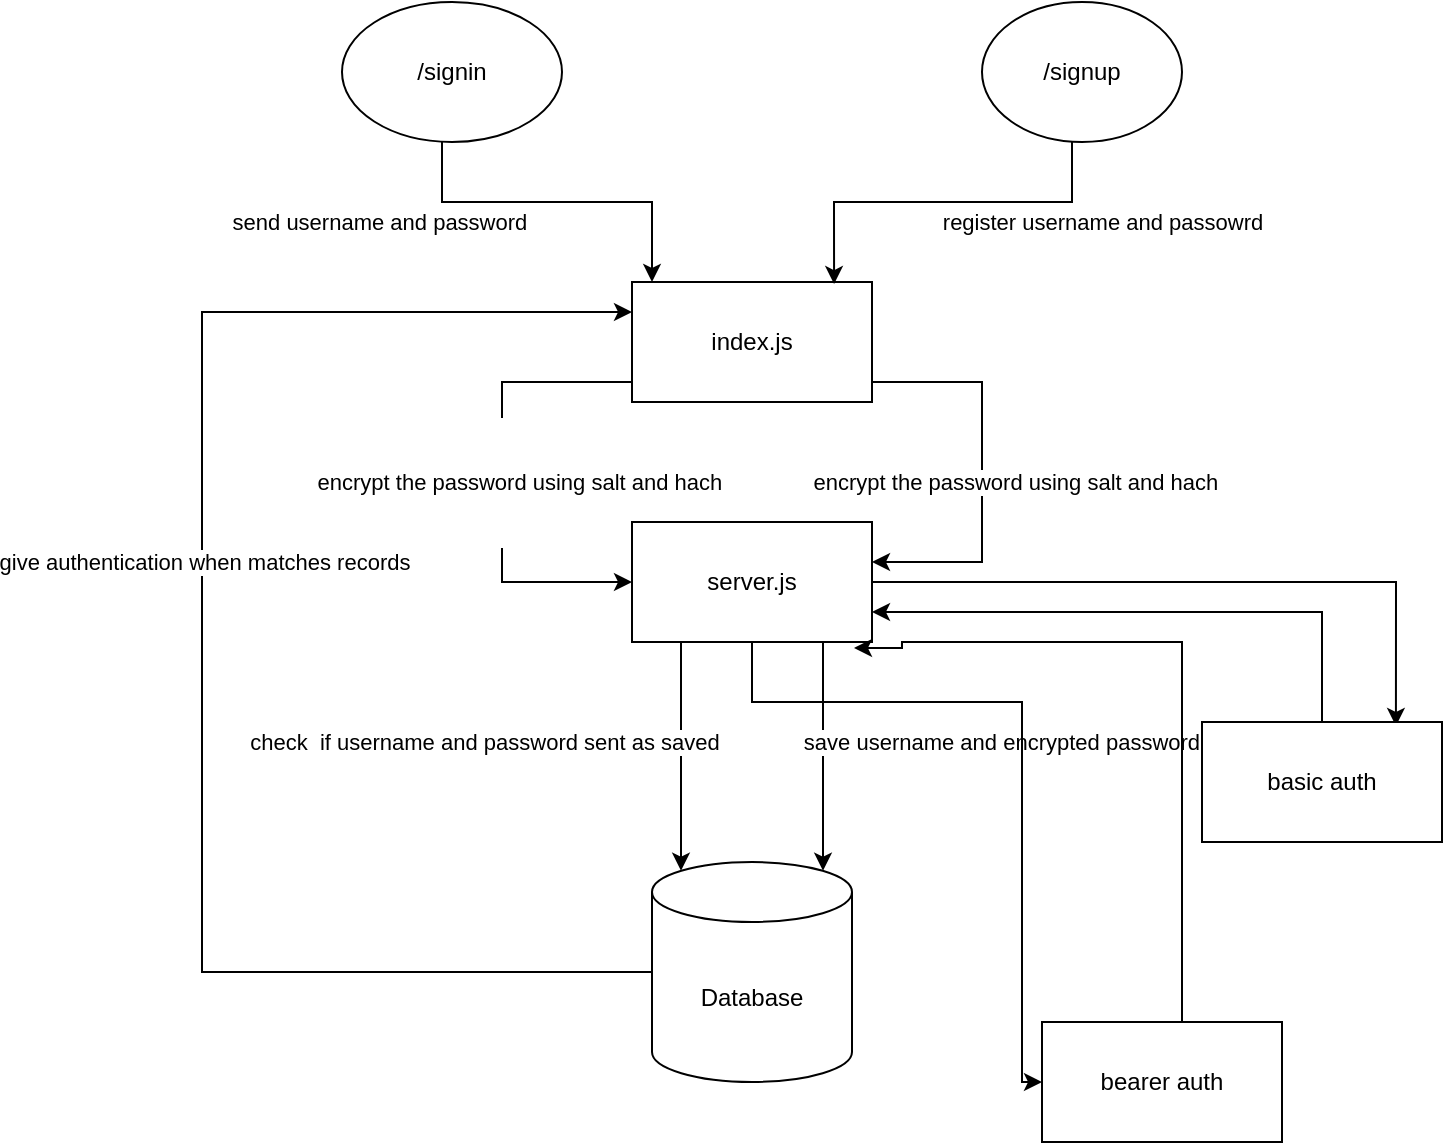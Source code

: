 <mxfile version="14.7.0" type="github">
  <diagram id="C_rTNdvb9ALhZulR9aP5" name="Page-1">
    <mxGraphModel dx="1422" dy="705" grid="1" gridSize="10" guides="1" tooltips="1" connect="1" arrows="1" fold="1" page="1" pageScale="1" pageWidth="850" pageHeight="1100" math="0" shadow="0">
      <root>
        <mxCell id="0" />
        <mxCell id="1" parent="0" />
        <mxCell id="HhRFW3sohUnfTerKCzXQ-1" value="" style="edgeStyle=orthogonalEdgeStyle;rounded=0;orthogonalLoop=1;jettySize=auto;html=1;" edge="1" parent="1" source="HhRFW3sohUnfTerKCzXQ-4" target="HhRFW3sohUnfTerKCzXQ-11">
          <mxGeometry relative="1" as="geometry">
            <Array as="points">
              <mxPoint x="740" y="430" />
              <mxPoint x="740" y="520" />
            </Array>
          </mxGeometry>
        </mxCell>
        <mxCell id="HhRFW3sohUnfTerKCzXQ-2" value="encrypt the password using salt and hach&amp;nbsp;" style="edgeLabel;html=1;align=center;verticalAlign=middle;resizable=0;points=[];" vertex="1" connectable="0" parent="HhRFW3sohUnfTerKCzXQ-1">
          <mxGeometry x="-0.852" y="3" relative="1" as="geometry">
            <mxPoint x="58" y="53" as="offset" />
          </mxGeometry>
        </mxCell>
        <mxCell id="HhRFW3sohUnfTerKCzXQ-3" value="&#xa;&#xa;&lt;span style=&quot;color: rgb(0, 0, 0); font-family: helvetica; font-size: 11px; font-style: normal; font-weight: 400; letter-spacing: normal; text-align: center; text-indent: 0px; text-transform: none; word-spacing: 0px; background-color: rgb(255, 255, 255); display: inline; float: none;&quot;&gt;encrypt the password using salt and hach&amp;nbsp;&lt;/span&gt;&#xa;&#xa;" style="edgeStyle=orthogonalEdgeStyle;rounded=0;orthogonalLoop=1;jettySize=auto;html=1;" edge="1" parent="1" source="HhRFW3sohUnfTerKCzXQ-4" target="HhRFW3sohUnfTerKCzXQ-11">
          <mxGeometry y="10" relative="1" as="geometry">
            <Array as="points">
              <mxPoint x="500" y="430" />
              <mxPoint x="500" y="530" />
            </Array>
            <mxPoint as="offset" />
          </mxGeometry>
        </mxCell>
        <mxCell id="HhRFW3sohUnfTerKCzXQ-4" value="index.js" style="rounded=0;whiteSpace=wrap;html=1;" vertex="1" parent="1">
          <mxGeometry x="565" y="380" width="120" height="60" as="geometry" />
        </mxCell>
        <mxCell id="HhRFW3sohUnfTerKCzXQ-5" value="" style="edgeStyle=orthogonalEdgeStyle;rounded=0;orthogonalLoop=1;jettySize=auto;html=1;entryX=0.855;entryY=0;entryDx=0;entryDy=4.35;entryPerimeter=0;" edge="1" parent="1" source="HhRFW3sohUnfTerKCzXQ-11" target="HhRFW3sohUnfTerKCzXQ-20">
          <mxGeometry relative="1" as="geometry">
            <Array as="points">
              <mxPoint x="661" y="615" />
            </Array>
          </mxGeometry>
        </mxCell>
        <mxCell id="HhRFW3sohUnfTerKCzXQ-6" value="save username and encrypted password&amp;nbsp;" style="edgeLabel;html=1;align=center;verticalAlign=middle;resizable=0;points=[];" vertex="1" connectable="0" parent="HhRFW3sohUnfTerKCzXQ-5">
          <mxGeometry x="0.819" y="2" relative="1" as="geometry">
            <mxPoint x="88" y="-54" as="offset" />
          </mxGeometry>
        </mxCell>
        <mxCell id="HhRFW3sohUnfTerKCzXQ-7" value="" style="edgeStyle=orthogonalEdgeStyle;rounded=0;orthogonalLoop=1;jettySize=auto;html=1;entryX=0.145;entryY=0;entryDx=0;entryDy=4.35;entryPerimeter=0;" edge="1" parent="1" source="HhRFW3sohUnfTerKCzXQ-11" target="HhRFW3sohUnfTerKCzXQ-20">
          <mxGeometry relative="1" as="geometry">
            <Array as="points">
              <mxPoint x="590" y="620" />
            </Array>
          </mxGeometry>
        </mxCell>
        <mxCell id="HhRFW3sohUnfTerKCzXQ-8" value="check&amp;nbsp; if username and password sent as saved" style="edgeLabel;html=1;align=center;verticalAlign=middle;resizable=0;points=[];" vertex="1" connectable="0" parent="HhRFW3sohUnfTerKCzXQ-7">
          <mxGeometry x="-0.196" y="1" relative="1" as="geometry">
            <mxPoint x="-100" y="4" as="offset" />
          </mxGeometry>
        </mxCell>
        <mxCell id="HhRFW3sohUnfTerKCzXQ-9" style="edgeStyle=orthogonalEdgeStyle;rounded=0;orthogonalLoop=1;jettySize=auto;html=1;entryX=0.808;entryY=0.033;entryDx=0;entryDy=0;entryPerimeter=0;" edge="1" parent="1" source="HhRFW3sohUnfTerKCzXQ-11" target="HhRFW3sohUnfTerKCzXQ-22">
          <mxGeometry relative="1" as="geometry" />
        </mxCell>
        <mxCell id="HhRFW3sohUnfTerKCzXQ-10" style="edgeStyle=orthogonalEdgeStyle;rounded=0;orthogonalLoop=1;jettySize=auto;html=1;" edge="1" parent="1" source="HhRFW3sohUnfTerKCzXQ-11" target="HhRFW3sohUnfTerKCzXQ-24">
          <mxGeometry relative="1" as="geometry">
            <Array as="points">
              <mxPoint x="625" y="590" />
              <mxPoint x="760" y="590" />
              <mxPoint x="760" y="780" />
            </Array>
          </mxGeometry>
        </mxCell>
        <mxCell id="HhRFW3sohUnfTerKCzXQ-11" value="server.js" style="rounded=0;whiteSpace=wrap;html=1;" vertex="1" parent="1">
          <mxGeometry x="565" y="500" width="120" height="60" as="geometry" />
        </mxCell>
        <mxCell id="HhRFW3sohUnfTerKCzXQ-12" style="edgeStyle=orthogonalEdgeStyle;rounded=0;orthogonalLoop=1;jettySize=auto;html=1;" edge="1" parent="1">
          <mxGeometry relative="1" as="geometry">
            <mxPoint x="470" y="300.003" as="sourcePoint" />
            <mxPoint x="575" y="380" as="targetPoint" />
            <Array as="points">
              <mxPoint x="470" y="340" />
              <mxPoint x="575" y="340" />
            </Array>
          </mxGeometry>
        </mxCell>
        <mxCell id="HhRFW3sohUnfTerKCzXQ-13" value="send username and password&amp;nbsp;" style="edgeLabel;html=1;align=center;verticalAlign=middle;resizable=0;points=[];" vertex="1" connectable="0" parent="HhRFW3sohUnfTerKCzXQ-12">
          <mxGeometry x="0.286" y="-2" relative="1" as="geometry">
            <mxPoint x="-109" y="8" as="offset" />
          </mxGeometry>
        </mxCell>
        <mxCell id="HhRFW3sohUnfTerKCzXQ-14" value="/signin" style="ellipse;whiteSpace=wrap;html=1;" vertex="1" parent="1">
          <mxGeometry x="420" y="240" width="110" height="70" as="geometry" />
        </mxCell>
        <mxCell id="HhRFW3sohUnfTerKCzXQ-15" style="edgeStyle=orthogonalEdgeStyle;rounded=0;orthogonalLoop=1;jettySize=auto;html=1;entryX=0.842;entryY=0.017;entryDx=0;entryDy=0;entryPerimeter=0;" edge="1" parent="1" source="HhRFW3sohUnfTerKCzXQ-17" target="HhRFW3sohUnfTerKCzXQ-4">
          <mxGeometry relative="1" as="geometry">
            <mxPoint x="670" y="370" as="targetPoint" />
            <Array as="points">
              <mxPoint x="785" y="340" />
              <mxPoint x="666" y="340" />
            </Array>
          </mxGeometry>
        </mxCell>
        <mxCell id="HhRFW3sohUnfTerKCzXQ-16" value="register username and passowrd" style="edgeLabel;html=1;align=center;verticalAlign=middle;resizable=0;points=[];" vertex="1" connectable="0" parent="HhRFW3sohUnfTerKCzXQ-15">
          <mxGeometry x="-0.348" y="3" relative="1" as="geometry">
            <mxPoint x="47" y="7" as="offset" />
          </mxGeometry>
        </mxCell>
        <mxCell id="HhRFW3sohUnfTerKCzXQ-17" value="/signup" style="ellipse;whiteSpace=wrap;html=1;" vertex="1" parent="1">
          <mxGeometry x="740" y="240" width="100" height="70" as="geometry" />
        </mxCell>
        <mxCell id="HhRFW3sohUnfTerKCzXQ-18" style="edgeStyle=orthogonalEdgeStyle;rounded=0;orthogonalLoop=1;jettySize=auto;html=1;entryX=0;entryY=0.25;entryDx=0;entryDy=0;" edge="1" parent="1" source="HhRFW3sohUnfTerKCzXQ-20" target="HhRFW3sohUnfTerKCzXQ-4">
          <mxGeometry relative="1" as="geometry">
            <Array as="points">
              <mxPoint x="350" y="725" />
              <mxPoint x="350" y="395" />
            </Array>
          </mxGeometry>
        </mxCell>
        <mxCell id="HhRFW3sohUnfTerKCzXQ-19" value="give authentication when matches records" style="edgeLabel;html=1;align=center;verticalAlign=middle;resizable=0;points=[];" vertex="1" connectable="0" parent="HhRFW3sohUnfTerKCzXQ-18">
          <mxGeometry x="0.117" y="-1" relative="1" as="geometry">
            <mxPoint as="offset" />
          </mxGeometry>
        </mxCell>
        <mxCell id="HhRFW3sohUnfTerKCzXQ-20" value="Database" style="shape=cylinder3;whiteSpace=wrap;html=1;boundedLbl=1;backgroundOutline=1;size=15;" vertex="1" parent="1">
          <mxGeometry x="575" y="670" width="100" height="110" as="geometry" />
        </mxCell>
        <mxCell id="HhRFW3sohUnfTerKCzXQ-21" style="edgeStyle=orthogonalEdgeStyle;rounded=0;orthogonalLoop=1;jettySize=auto;html=1;entryX=1;entryY=0.75;entryDx=0;entryDy=0;" edge="1" parent="1" source="HhRFW3sohUnfTerKCzXQ-22" target="HhRFW3sohUnfTerKCzXQ-11">
          <mxGeometry relative="1" as="geometry">
            <Array as="points">
              <mxPoint x="910" y="545" />
            </Array>
          </mxGeometry>
        </mxCell>
        <mxCell id="HhRFW3sohUnfTerKCzXQ-22" value="basic auth" style="rounded=0;whiteSpace=wrap;html=1;" vertex="1" parent="1">
          <mxGeometry x="850" y="600" width="120" height="60" as="geometry" />
        </mxCell>
        <mxCell id="HhRFW3sohUnfTerKCzXQ-23" style="edgeStyle=orthogonalEdgeStyle;rounded=0;orthogonalLoop=1;jettySize=auto;html=1;entryX=0.925;entryY=1.05;entryDx=0;entryDy=0;entryPerimeter=0;" edge="1" parent="1" source="HhRFW3sohUnfTerKCzXQ-24" target="HhRFW3sohUnfTerKCzXQ-11">
          <mxGeometry relative="1" as="geometry">
            <Array as="points">
              <mxPoint x="840" y="560" />
              <mxPoint x="700" y="560" />
              <mxPoint x="700" y="563" />
            </Array>
          </mxGeometry>
        </mxCell>
        <mxCell id="HhRFW3sohUnfTerKCzXQ-24" value="bearer auth" style="rounded=0;whiteSpace=wrap;html=1;" vertex="1" parent="1">
          <mxGeometry x="770" y="750" width="120" height="60" as="geometry" />
        </mxCell>
      </root>
    </mxGraphModel>
  </diagram>
</mxfile>
